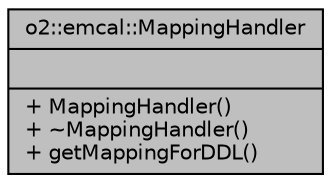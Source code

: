digraph "o2::emcal::MappingHandler"
{
 // INTERACTIVE_SVG=YES
  bgcolor="transparent";
  edge [fontname="Helvetica",fontsize="10",labelfontname="Helvetica",labelfontsize="10"];
  node [fontname="Helvetica",fontsize="10",shape=record];
  Node1 [label="{o2::emcal::MappingHandler\n||+ MappingHandler()\l+ ~MappingHandler()\l+ getMappingForDDL()\l}",height=0.2,width=0.4,color="black", fillcolor="grey75", style="filled", fontcolor="black"];
}
